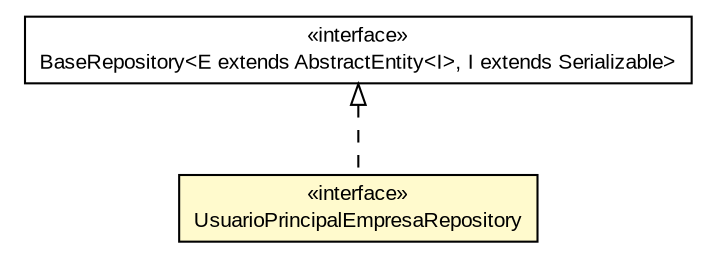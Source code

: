 #!/usr/local/bin/dot
#
# Class diagram 
# Generated by UMLGraph version R5_6 (http://www.umlgraph.org/)
#

digraph G {
	edge [fontname="arial",fontsize=10,labelfontname="arial",labelfontsize=10];
	node [fontname="arial",fontsize=10,shape=plaintext];
	nodesep=0.25;
	ranksep=0.5;
	// br.gov.to.sefaz.persistence.repository.BaseRepository<E extends br.gov.to.sefaz.persistence.entity.AbstractEntity<I>, I extends java.io.Serializable>
	c211188 [label=<<table title="br.gov.to.sefaz.persistence.repository.BaseRepository" border="0" cellborder="1" cellspacing="0" cellpadding="2" port="p" href="../../../persistence/repository/BaseRepository.html">
		<tr><td><table border="0" cellspacing="0" cellpadding="1">
<tr><td align="center" balign="center"> &#171;interface&#187; </td></tr>
<tr><td align="center" balign="center"> BaseRepository&lt;E extends AbstractEntity&lt;I&gt;, I extends Serializable&gt; </td></tr>
		</table></td></tr>
		</table>>, URL="../../../persistence/repository/BaseRepository.html", fontname="arial", fontcolor="black", fontsize=10.0];
	// br.gov.to.sefaz.seg.persistence.repository.UsuarioPrincipalEmpresaRepository
	c211326 [label=<<table title="br.gov.to.sefaz.seg.persistence.repository.UsuarioPrincipalEmpresaRepository" border="0" cellborder="1" cellspacing="0" cellpadding="2" port="p" bgcolor="lemonChiffon" href="./UsuarioPrincipalEmpresaRepository.html">
		<tr><td><table border="0" cellspacing="0" cellpadding="1">
<tr><td align="center" balign="center"> &#171;interface&#187; </td></tr>
<tr><td align="center" balign="center"> UsuarioPrincipalEmpresaRepository </td></tr>
		</table></td></tr>
		</table>>, URL="./UsuarioPrincipalEmpresaRepository.html", fontname="arial", fontcolor="black", fontsize=10.0];
	//br.gov.to.sefaz.seg.persistence.repository.UsuarioPrincipalEmpresaRepository implements br.gov.to.sefaz.persistence.repository.BaseRepository<E extends br.gov.to.sefaz.persistence.entity.AbstractEntity<I>, I extends java.io.Serializable>
	c211188:p -> c211326:p [dir=back,arrowtail=empty,style=dashed];
}

